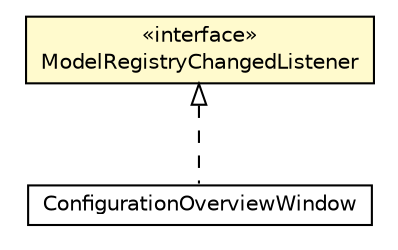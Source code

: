 #!/usr/local/bin/dot
#
# Class diagram 
# Generated by UMLGraph version R5_6-24-gf6e263 (http://www.umlgraph.org/)
#

digraph G {
	edge [fontname="Helvetica",fontsize=10,labelfontname="Helvetica",labelfontsize=10];
	node [fontname="Helvetica",fontsize=10,shape=plaintext];
	nodesep=0.25;
	ranksep=0.5;
	// org.universAAL.tools.ucc.configuration.model.interfaces.ModelRegistryChangedListener
	c73521 [label=<<table title="org.universAAL.tools.ucc.configuration.model.interfaces.ModelRegistryChangedListener" border="0" cellborder="1" cellspacing="0" cellpadding="2" port="p" bgcolor="lemonChiffon" href="./ModelRegistryChangedListener.html">
		<tr><td><table border="0" cellspacing="0" cellpadding="1">
<tr><td align="center" balign="center"> &#171;interface&#187; </td></tr>
<tr><td align="center" balign="center"> ModelRegistryChangedListener </td></tr>
		</table></td></tr>
		</table>>, URL="./ModelRegistryChangedListener.html", fontname="Helvetica", fontcolor="black", fontsize=10.0];
	// org.universAAL.tools.ucc.configuration.view.ConfigurationOverviewWindow
	c73557 [label=<<table title="org.universAAL.tools.ucc.configuration.view.ConfigurationOverviewWindow" border="0" cellborder="1" cellspacing="0" cellpadding="2" port="p" href="../../view/ConfigurationOverviewWindow.html">
		<tr><td><table border="0" cellspacing="0" cellpadding="1">
<tr><td align="center" balign="center"> ConfigurationOverviewWindow </td></tr>
		</table></td></tr>
		</table>>, URL="../../view/ConfigurationOverviewWindow.html", fontname="Helvetica", fontcolor="black", fontsize=10.0];
	//org.universAAL.tools.ucc.configuration.view.ConfigurationOverviewWindow implements org.universAAL.tools.ucc.configuration.model.interfaces.ModelRegistryChangedListener
	c73521:p -> c73557:p [dir=back,arrowtail=empty,style=dashed];
}

